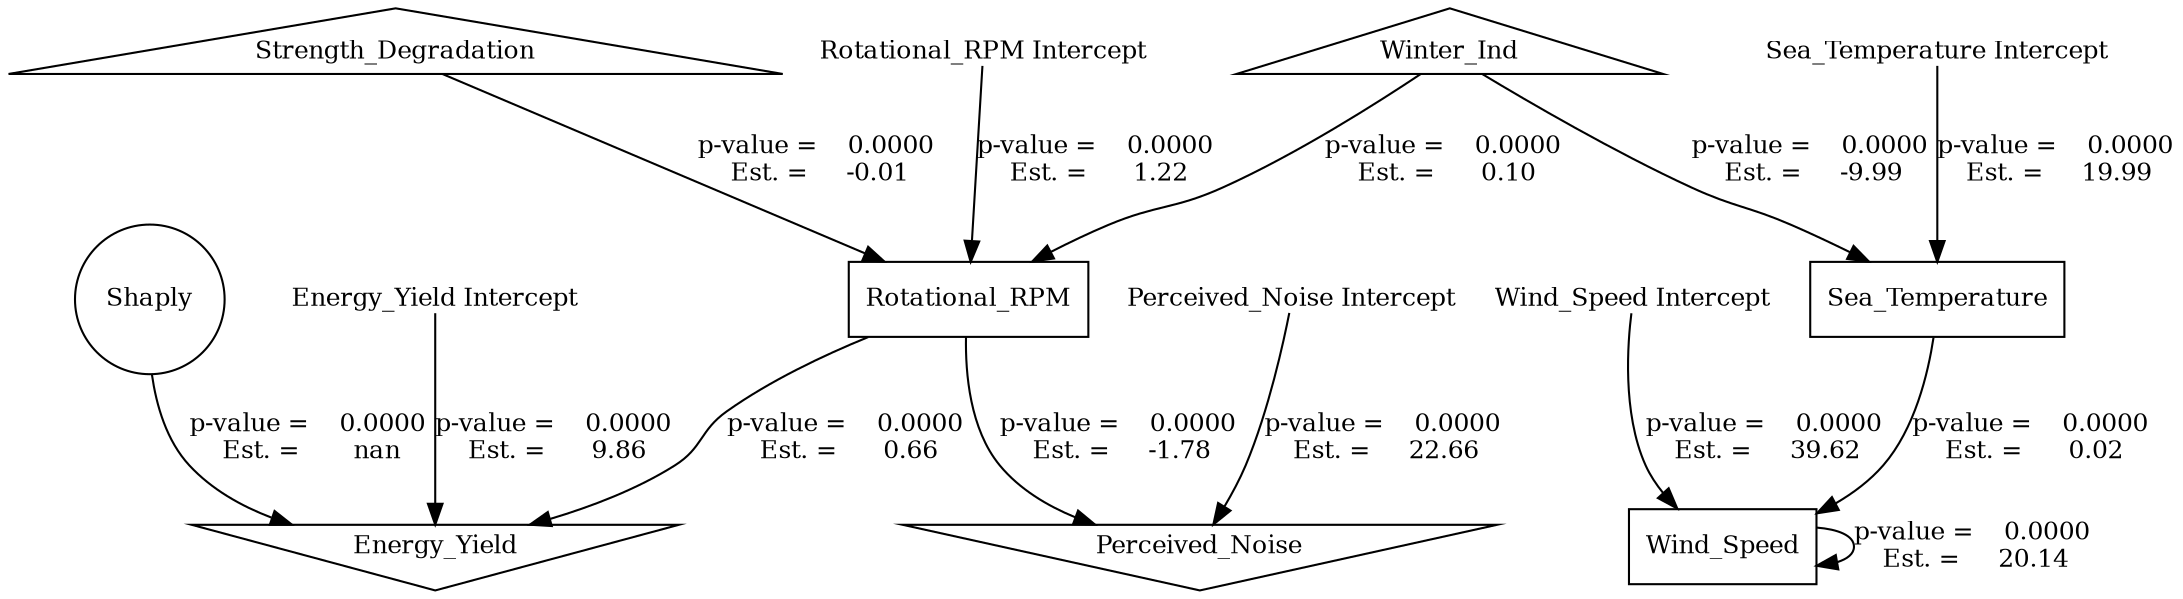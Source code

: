 digraph FDCR_model_estimates_01 {
	overlap=scale
	splines=True
	edge [fontsize=12]
	node [fillcolor=white]
	node [color=black]
	node [shape=""]
	node [style=filled]
	node [fontsize=12]
	node [shape=circle]
	Shaply [label=Shaply]
	node [shape=triangle]
	Winter_Ind [label=Winter_Ind]
	Strength_Degradation [label=Strength_Degradation]
	Shaply [label=Shaply]
	node [shape=invtriangle]
	Energy_Yield [label=Energy_Yield]
	Perceived_Noise [label=Perceived_Noise]
	node [shape=box]
	Sea_Temperature [label=Sea_Temperature]
	Wind_Speed [label=Wind_Speed]
	Rotational_RPM [label=Rotational_RPM]
	Energy_Yield [label=Energy_Yield]
	Perceived_Noise [label=Perceived_Noise]
	Winter_Ind [label=Winter_Ind]
	Strength_Degradation [label=Strength_Degradation]
	node [shape=plain]
	node [fillcolor=white]
	node [color=white]
	"Sea_Temperature Intercept" [label="Sea_Temperature Intercept"]
	"Wind_Speed Intercept" [label="Wind_Speed Intercept"]
	"Rotational_RPM Intercept" [label="Rotational_RPM Intercept"]
	"Energy_Yield Intercept" [label="Energy_Yield Intercept"]
	"Perceived_Noise Intercept" [label="Perceived_Noise Intercept"]
	"Sea_Temperature Intercept" -> Sea_Temperature [label="p-value =    0.0000
 Est. =     19.99" color=black lblstyle="above, sloped"]
	Winter_Ind -> Sea_Temperature [label="p-value =    0.0000
 Est. =     -9.99" color=black lblstyle="above, sloped"]
	"Wind_Speed Intercept" -> Wind_Speed [label="p-value =    0.0000
 Est. =     39.62" color=black lblstyle="above, sloped"]
	Sea_Temperature -> Wind_Speed [label="p-value =    0.0000
 Est. =      0.02" color=black lblstyle="above, sloped"]
	Wind_Speed -> Wind_Speed [label="p-value =    0.0000
 Est. =     20.14" color=black lblstyle="above, sloped"]
	"Rotational_RPM Intercept" -> Rotational_RPM [label="p-value =    0.0000
 Est. =      1.22" color=black lblstyle="above, sloped"]
	Strength_Degradation -> Rotational_RPM [label="p-value =    0.0000
 Est. =     -0.01" color=black lblstyle="above, sloped"]
	Winter_Ind -> Rotational_RPM [label="p-value =    0.0000
 Est. =      0.10" color=black lblstyle="above, sloped"]
	"Energy_Yield Intercept" -> Energy_Yield [label="p-value =    0.0000
 Est. =      9.86" color=black lblstyle="above, sloped"]
	Rotational_RPM -> Energy_Yield [label="p-value =    0.0000
 Est. =      0.66" color=black lblstyle="above, sloped"]
	"Perceived_Noise Intercept" -> Perceived_Noise [label="p-value =    0.0000
 Est. =     22.66" color=black lblstyle="above, sloped"]
	Rotational_RPM -> Perceived_Noise [label="p-value =    0.0000
 Est. =     -1.78" color=black lblstyle="above, sloped"]
	Shaply -> Energy_Yield [label="p-value =    0.0000
 Est. =       nan" color=black lblstyle="above, sloped"]
}
